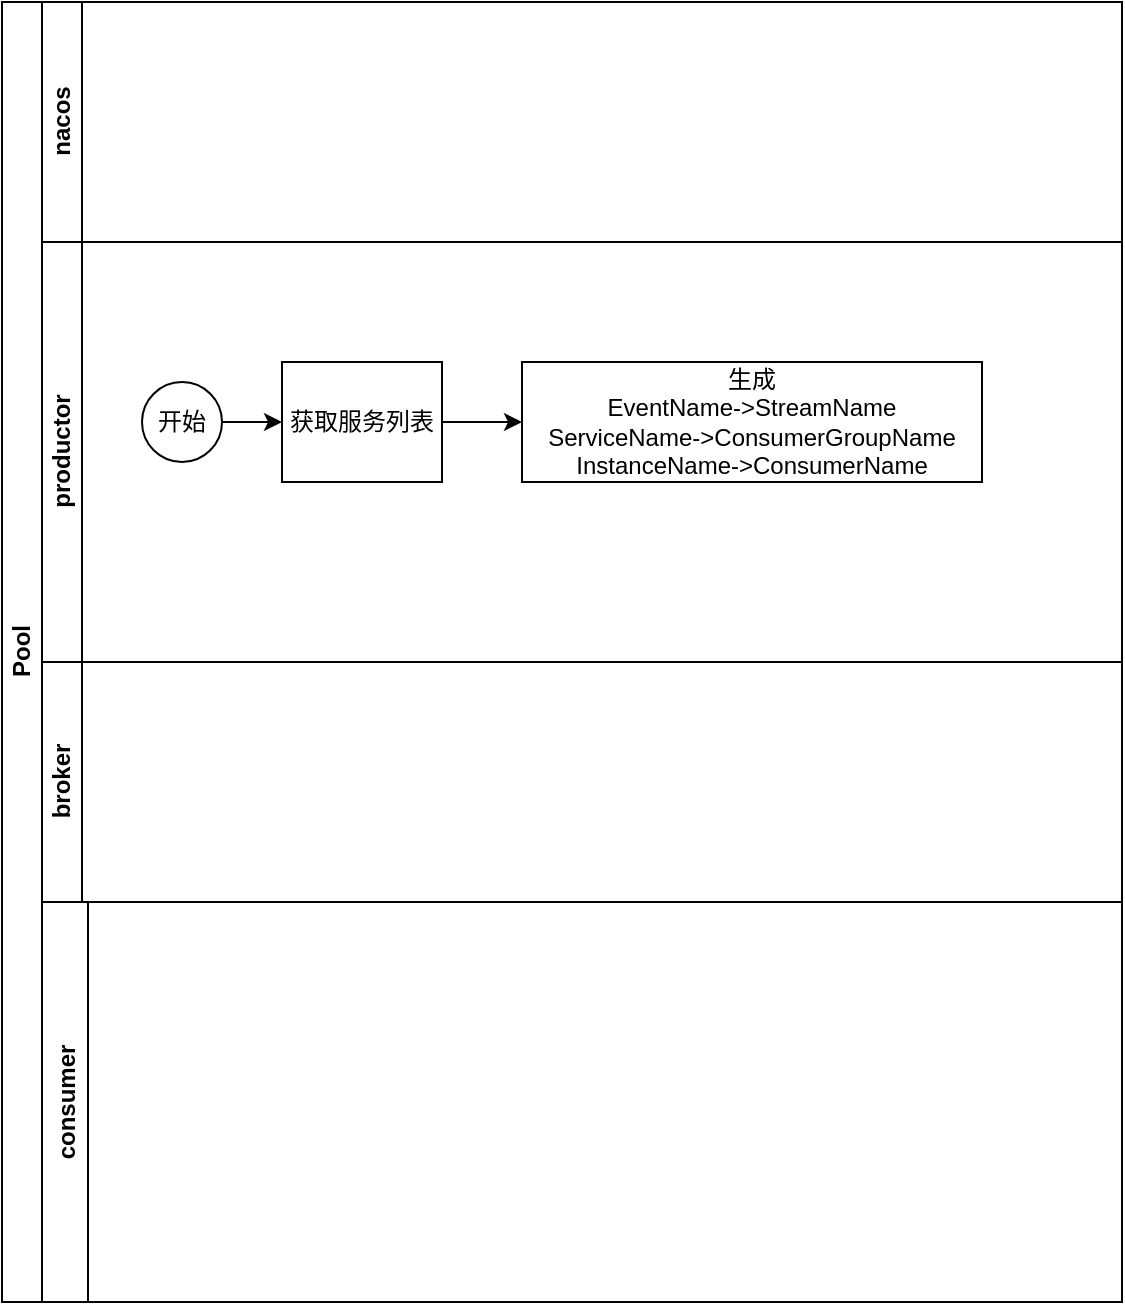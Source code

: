 <mxfile version="14.8.0" type="github">
  <diagram id="prtHgNgQTEPvFCAcTncT" name="Page-1">
    <mxGraphModel dx="1185" dy="635" grid="1" gridSize="10" guides="1" tooltips="1" connect="1" arrows="1" fold="1" page="1" pageScale="1" pageWidth="1169" pageHeight="827" math="0" shadow="0">
      <root>
        <mxCell id="0" />
        <mxCell id="1" parent="0" />
        <mxCell id="dNxyNK7c78bLwvsdeMH5-19" value="Pool" style="swimlane;html=1;childLayout=stackLayout;resizeParent=1;resizeParentMax=0;horizontal=0;startSize=20;horizontalStack=0;" parent="1" vertex="1">
          <mxGeometry x="10" y="120" width="560" height="650" as="geometry" />
        </mxCell>
        <mxCell id="dNxyNK7c78bLwvsdeMH5-20" value="nacos" style="swimlane;html=1;startSize=20;horizontal=0;" parent="dNxyNK7c78bLwvsdeMH5-19" vertex="1">
          <mxGeometry x="20" width="540" height="120" as="geometry">
            <mxRectangle x="20" width="430" height="20" as="alternateBounds" />
          </mxGeometry>
        </mxCell>
        <mxCell id="dNxyNK7c78bLwvsdeMH5-21" value="productor" style="swimlane;html=1;startSize=20;horizontal=0;" parent="dNxyNK7c78bLwvsdeMH5-19" vertex="1">
          <mxGeometry x="20" y="120" width="540" height="210" as="geometry" />
        </mxCell>
        <mxCell id="eahcPr0clgAi_dwagudL-12" style="edgeStyle=orthogonalEdgeStyle;rounded=0;orthogonalLoop=1;jettySize=auto;html=1;exitX=1;exitY=0.5;exitDx=0;exitDy=0;entryX=0;entryY=0.5;entryDx=0;entryDy=0;" edge="1" parent="dNxyNK7c78bLwvsdeMH5-21" source="dNxyNK7c78bLwvsdeMH5-26" target="eahcPr0clgAi_dwagudL-11">
          <mxGeometry relative="1" as="geometry" />
        </mxCell>
        <mxCell id="dNxyNK7c78bLwvsdeMH5-26" value="获取服务列表" style="rounded=0;whiteSpace=wrap;html=1;fontFamily=Helvetica;fontSize=12;fontColor=#000000;align=center;" parent="dNxyNK7c78bLwvsdeMH5-21" vertex="1">
          <mxGeometry x="120" y="60" width="80" height="60" as="geometry" />
        </mxCell>
        <mxCell id="eahcPr0clgAi_dwagudL-6" style="edgeStyle=orthogonalEdgeStyle;rounded=0;orthogonalLoop=1;jettySize=auto;html=1;exitX=1;exitY=0.5;exitDx=0;exitDy=0;entryX=0;entryY=0.5;entryDx=0;entryDy=0;" edge="1" parent="dNxyNK7c78bLwvsdeMH5-21" source="eahcPr0clgAi_dwagudL-5" target="dNxyNK7c78bLwvsdeMH5-26">
          <mxGeometry relative="1" as="geometry" />
        </mxCell>
        <mxCell id="eahcPr0clgAi_dwagudL-5" value="开始" style="ellipse;whiteSpace=wrap;html=1;" vertex="1" parent="dNxyNK7c78bLwvsdeMH5-21">
          <mxGeometry x="50" y="70" width="40" height="40" as="geometry" />
        </mxCell>
        <mxCell id="eahcPr0clgAi_dwagudL-11" value="生成&lt;br&gt;EventName-&amp;gt;StreamName&lt;br&gt;ServiceName-&amp;gt;ConsumerGroupName&lt;br&gt;InstanceName-&amp;gt;ConsumerName" style="rounded=0;whiteSpace=wrap;html=1;fontFamily=Helvetica;fontSize=12;fontColor=#000000;align=center;" vertex="1" parent="dNxyNK7c78bLwvsdeMH5-21">
          <mxGeometry x="240" y="60" width="230" height="60" as="geometry" />
        </mxCell>
        <mxCell id="dNxyNK7c78bLwvsdeMH5-22" value="broker" style="swimlane;html=1;startSize=20;horizontal=0;" parent="dNxyNK7c78bLwvsdeMH5-19" vertex="1">
          <mxGeometry x="20" y="330" width="540" height="120" as="geometry" />
        </mxCell>
        <mxCell id="eahcPr0clgAi_dwagudL-3" value="consumer" style="swimlane;horizontal=0;" vertex="1" parent="dNxyNK7c78bLwvsdeMH5-19">
          <mxGeometry x="20" y="450" width="540" height="200" as="geometry" />
        </mxCell>
      </root>
    </mxGraphModel>
  </diagram>
</mxfile>
